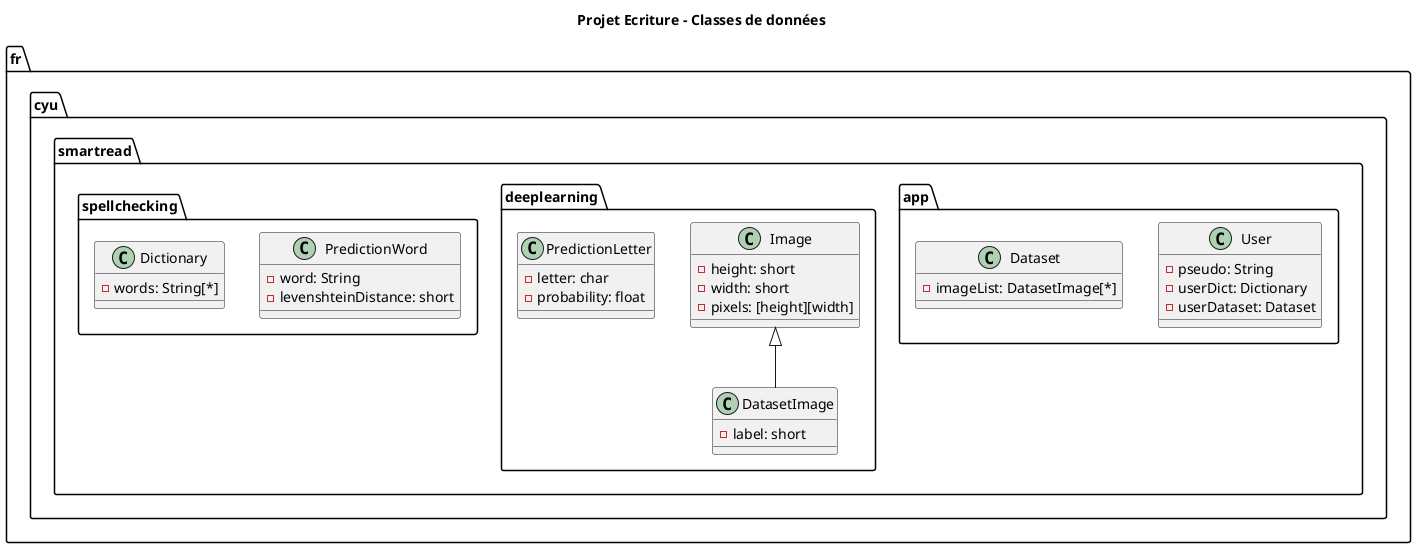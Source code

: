 @startuml "GLP_Ecriture_2023_classes-de-donnees"

skinparam linetype ortho
'skinparam ClassAttributeIconSize 0

set namespaceSeparator .

title Projet Ecriture - Classes de données

package fr.cyu.smartread {
    package app {
        class User {
            -pseudo: String
            -userDict: Dictionary
            -userDataset: Dataset
        }
        class Dataset {
            -imageList: DatasetImage[*]
        }
    }
    package deeplearning {
        class Image {
            -height: short
            -width: short
            -pixels: [height][width]
        }
        class DatasetImage {
            -label: short
        }
        Image <|-- DatasetImage

        class PredictionLetter {
            -letter: char
            -probability: float
        }
    }
    package spellchecking {
        class PredictionWord {
            -word: String
            -levenshteinDistance: short
        }
        class Dictionary {
            -words: String[*]
        }
    }
}

@enduml